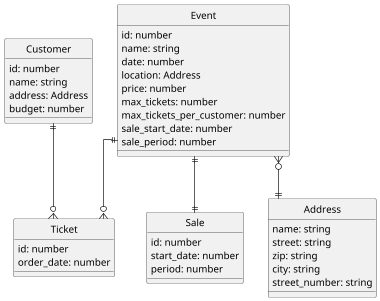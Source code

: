 @startuml

scale 0.7

hide circle
skinparam linetype ortho

entity "Event" as event {
    id: number
    name: string
    date: number
    location: Address
    price: number
    max_tickets: number
    max_tickets_per_customer: number
    sale_start_date: number
    sale_period: number
}   
entity "Ticket" as ticket {
    id: number
    order_date: number
}
entity "Customer" as customer {
    id: number
    name: string
    address: Address
    budget: number
}
entity "Sale" as sale {
    id: number
    start_date: number
    period: number
}
entity "Address" as address {
    name: string
    street: string
    zip: string
    city: string
    street_number: string
}

event ||--o{ ticket
event }o--|| address
event ||--|| sale
customer ||--o{ ticket

@enduml